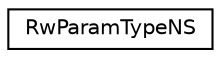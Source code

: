 digraph "Graphical Class Hierarchy"
{
 // LATEX_PDF_SIZE
  edge [fontname="Helvetica",fontsize="10",labelfontname="Helvetica",labelfontsize="10"];
  node [fontname="Helvetica",fontsize="10",shape=record];
  rankdir="LR";
  Node0 [label="RwParamTypeNS",height=0.2,width=0.4,color="black", fillcolor="white", style="filled",URL="$d4/dd9/structRwParamTypeNS.html",tooltip=" "];
}
